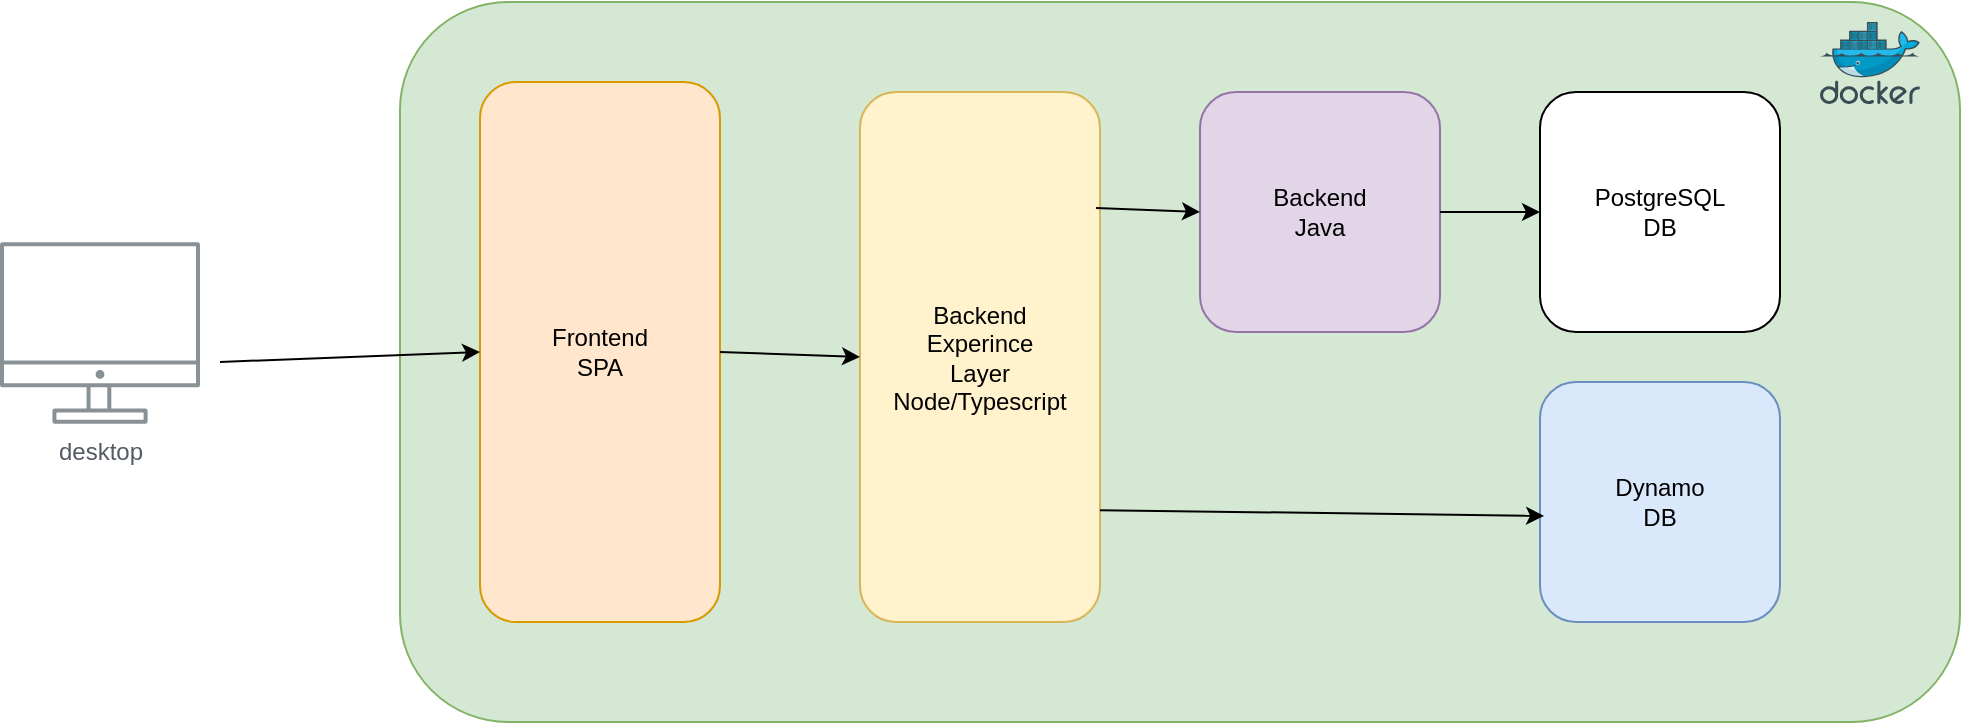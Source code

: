 <mxfile version="22.0.3" type="device">
  <diagram name="Page-1" id="e6PdbGseR7VZRZWQud6H">
    <mxGraphModel dx="1781" dy="1767" grid="1" gridSize="10" guides="1" tooltips="1" connect="1" arrows="1" fold="1" page="1" pageScale="1" pageWidth="827" pageHeight="1169" math="0" shadow="0">
      <root>
        <mxCell id="0" />
        <mxCell id="1" parent="0" />
        <mxCell id="k6b4_02PT93n83dl0_Wz-2" value="" style="rounded=1;whiteSpace=wrap;html=1;fillColor=#d5e8d4;strokeColor=#82b366;" vertex="1" parent="1">
          <mxGeometry x="-180" y="-40" width="780" height="360" as="geometry" />
        </mxCell>
        <mxCell id="k6b4_02PT93n83dl0_Wz-3" value="desktop" style="sketch=0;outlineConnect=0;gradientColor=none;fontColor=#545B64;strokeColor=none;fillColor=#879196;dashed=0;verticalLabelPosition=bottom;verticalAlign=top;align=center;html=1;fontSize=12;fontStyle=0;aspect=fixed;shape=mxgraph.aws4.illustration_desktop;pointerEvents=1" vertex="1" parent="1">
          <mxGeometry x="-380" y="80" width="100" height="91" as="geometry" />
        </mxCell>
        <mxCell id="k6b4_02PT93n83dl0_Wz-4" value="Frontend&lt;br&gt;SPA" style="rounded=1;whiteSpace=wrap;html=1;fillColor=#ffe6cc;strokeColor=#d79b00;" vertex="1" parent="1">
          <mxGeometry x="-140" width="120" height="270" as="geometry" />
        </mxCell>
        <mxCell id="k6b4_02PT93n83dl0_Wz-5" value="Backend&lt;br&gt;Experince&lt;br&gt;Layer&lt;br&gt;Node/Typescript" style="rounded=1;whiteSpace=wrap;html=1;fillColor=#fff2cc;strokeColor=#d6b656;" vertex="1" parent="1">
          <mxGeometry x="50" y="5" width="120" height="265" as="geometry" />
        </mxCell>
        <mxCell id="k6b4_02PT93n83dl0_Wz-6" value="Backend&lt;br&gt;Java" style="rounded=1;whiteSpace=wrap;html=1;fillColor=#e1d5e7;strokeColor=#9673a6;" vertex="1" parent="1">
          <mxGeometry x="220" y="5" width="120" height="120" as="geometry" />
        </mxCell>
        <mxCell id="k6b4_02PT93n83dl0_Wz-7" value="Dynamo&lt;br&gt;DB" style="rounded=1;whiteSpace=wrap;html=1;fillColor=#dae8fc;strokeColor=#6c8ebf;" vertex="1" parent="1">
          <mxGeometry x="390" y="150" width="120" height="120" as="geometry" />
        </mxCell>
        <mxCell id="k6b4_02PT93n83dl0_Wz-8" value="PostgreSQL&lt;br&gt;DB" style="rounded=1;whiteSpace=wrap;html=1;" vertex="1" parent="1">
          <mxGeometry x="390" y="5" width="120" height="120" as="geometry" />
        </mxCell>
        <mxCell id="k6b4_02PT93n83dl0_Wz-9" value="" style="image;sketch=0;aspect=fixed;html=1;points=[];align=center;fontSize=12;image=img/lib/mscae/Docker.svg;" vertex="1" parent="1">
          <mxGeometry x="530" y="-30" width="50" height="41" as="geometry" />
        </mxCell>
        <mxCell id="k6b4_02PT93n83dl0_Wz-10" value="" style="endArrow=classic;html=1;rounded=0;entryX=0;entryY=0.5;entryDx=0;entryDy=0;" edge="1" parent="1" target="k6b4_02PT93n83dl0_Wz-4">
          <mxGeometry width="50" height="50" relative="1" as="geometry">
            <mxPoint x="-270" y="140" as="sourcePoint" />
            <mxPoint x="140" y="100" as="targetPoint" />
          </mxGeometry>
        </mxCell>
        <mxCell id="k6b4_02PT93n83dl0_Wz-11" value="" style="endArrow=classic;html=1;rounded=0;entryX=0;entryY=0.5;entryDx=0;entryDy=0;exitX=1;exitY=0.5;exitDx=0;exitDy=0;" edge="1" parent="1" source="k6b4_02PT93n83dl0_Wz-4" target="k6b4_02PT93n83dl0_Wz-5">
          <mxGeometry width="50" height="50" relative="1" as="geometry">
            <mxPoint x="90" y="150" as="sourcePoint" />
            <mxPoint x="140" y="100" as="targetPoint" />
          </mxGeometry>
        </mxCell>
        <mxCell id="k6b4_02PT93n83dl0_Wz-12" value="" style="endArrow=classic;html=1;rounded=0;entryX=0;entryY=0.5;entryDx=0;entryDy=0;exitX=0.983;exitY=0.219;exitDx=0;exitDy=0;exitPerimeter=0;" edge="1" parent="1" source="k6b4_02PT93n83dl0_Wz-5" target="k6b4_02PT93n83dl0_Wz-6">
          <mxGeometry width="50" height="50" relative="1" as="geometry">
            <mxPoint x="90" y="160" as="sourcePoint" />
            <mxPoint x="140" y="110" as="targetPoint" />
          </mxGeometry>
        </mxCell>
        <mxCell id="k6b4_02PT93n83dl0_Wz-13" value="" style="endArrow=classic;html=1;rounded=0;entryX=0.017;entryY=0.558;entryDx=0;entryDy=0;entryPerimeter=0;exitX=1;exitY=0.789;exitDx=0;exitDy=0;exitPerimeter=0;" edge="1" parent="1" source="k6b4_02PT93n83dl0_Wz-5" target="k6b4_02PT93n83dl0_Wz-7">
          <mxGeometry width="50" height="50" relative="1" as="geometry">
            <mxPoint x="90" y="160" as="sourcePoint" />
            <mxPoint x="140" y="110" as="targetPoint" />
          </mxGeometry>
        </mxCell>
        <mxCell id="k6b4_02PT93n83dl0_Wz-14" value="" style="endArrow=classic;html=1;rounded=0;entryX=0;entryY=0.5;entryDx=0;entryDy=0;exitX=1;exitY=0.5;exitDx=0;exitDy=0;" edge="1" parent="1" source="k6b4_02PT93n83dl0_Wz-6" target="k6b4_02PT93n83dl0_Wz-8">
          <mxGeometry width="50" height="50" relative="1" as="geometry">
            <mxPoint x="90" y="160" as="sourcePoint" />
            <mxPoint x="140" y="110" as="targetPoint" />
          </mxGeometry>
        </mxCell>
      </root>
    </mxGraphModel>
  </diagram>
</mxfile>
